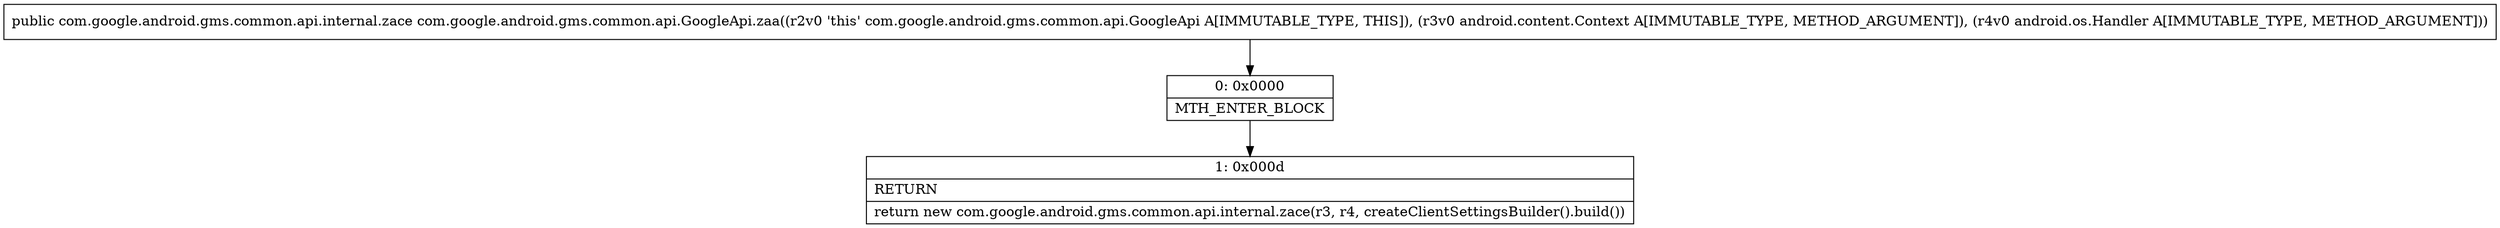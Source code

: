 digraph "CFG forcom.google.android.gms.common.api.GoogleApi.zaa(Landroid\/content\/Context;Landroid\/os\/Handler;)Lcom\/google\/android\/gms\/common\/api\/internal\/zace;" {
Node_0 [shape=record,label="{0\:\ 0x0000|MTH_ENTER_BLOCK\l}"];
Node_1 [shape=record,label="{1\:\ 0x000d|RETURN\l|return new com.google.android.gms.common.api.internal.zace(r3, r4, createClientSettingsBuilder().build())\l}"];
MethodNode[shape=record,label="{public com.google.android.gms.common.api.internal.zace com.google.android.gms.common.api.GoogleApi.zaa((r2v0 'this' com.google.android.gms.common.api.GoogleApi A[IMMUTABLE_TYPE, THIS]), (r3v0 android.content.Context A[IMMUTABLE_TYPE, METHOD_ARGUMENT]), (r4v0 android.os.Handler A[IMMUTABLE_TYPE, METHOD_ARGUMENT])) }"];
MethodNode -> Node_0;
Node_0 -> Node_1;
}


